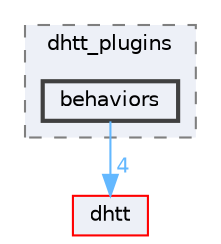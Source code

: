 digraph "dhtt_plugins/include/dhtt_plugins/behaviors"
{
 // LATEX_PDF_SIZE
  bgcolor="transparent";
  edge [fontname=Helvetica,fontsize=10,labelfontname=Helvetica,labelfontsize=10];
  node [fontname=Helvetica,fontsize=10,shape=box,height=0.2,width=0.4];
  compound=true
  subgraph clusterdir_0ba64e188c3c4476ccd865843fd334f3 {
    graph [ bgcolor="#edf0f7", pencolor="grey50", label="dhtt_plugins", fontname=Helvetica,fontsize=10 style="filled,dashed", URL="dir_0ba64e188c3c4476ccd865843fd334f3.html",tooltip=""]
  dir_d22a19b2aa01e0eeb0dfcaabdbf13a3e [label="behaviors", fillcolor="#edf0f7", color="grey25", style="filled,bold", URL="dir_d22a19b2aa01e0eeb0dfcaabdbf13a3e.html",tooltip=""];
  }
  dir_ddb31809bb043c5c8043c26a6d397ff8 [label="dhtt", fillcolor="#edf0f7", color="red", style="filled", URL="dir_ddb31809bb043c5c8043c26a6d397ff8.html",tooltip=""];
  dir_d22a19b2aa01e0eeb0dfcaabdbf13a3e->dir_ddb31809bb043c5c8043c26a6d397ff8 [headlabel="4", labeldistance=1.5 headhref="dir_000000_000001.html" color="steelblue1" fontcolor="steelblue1"];
}
